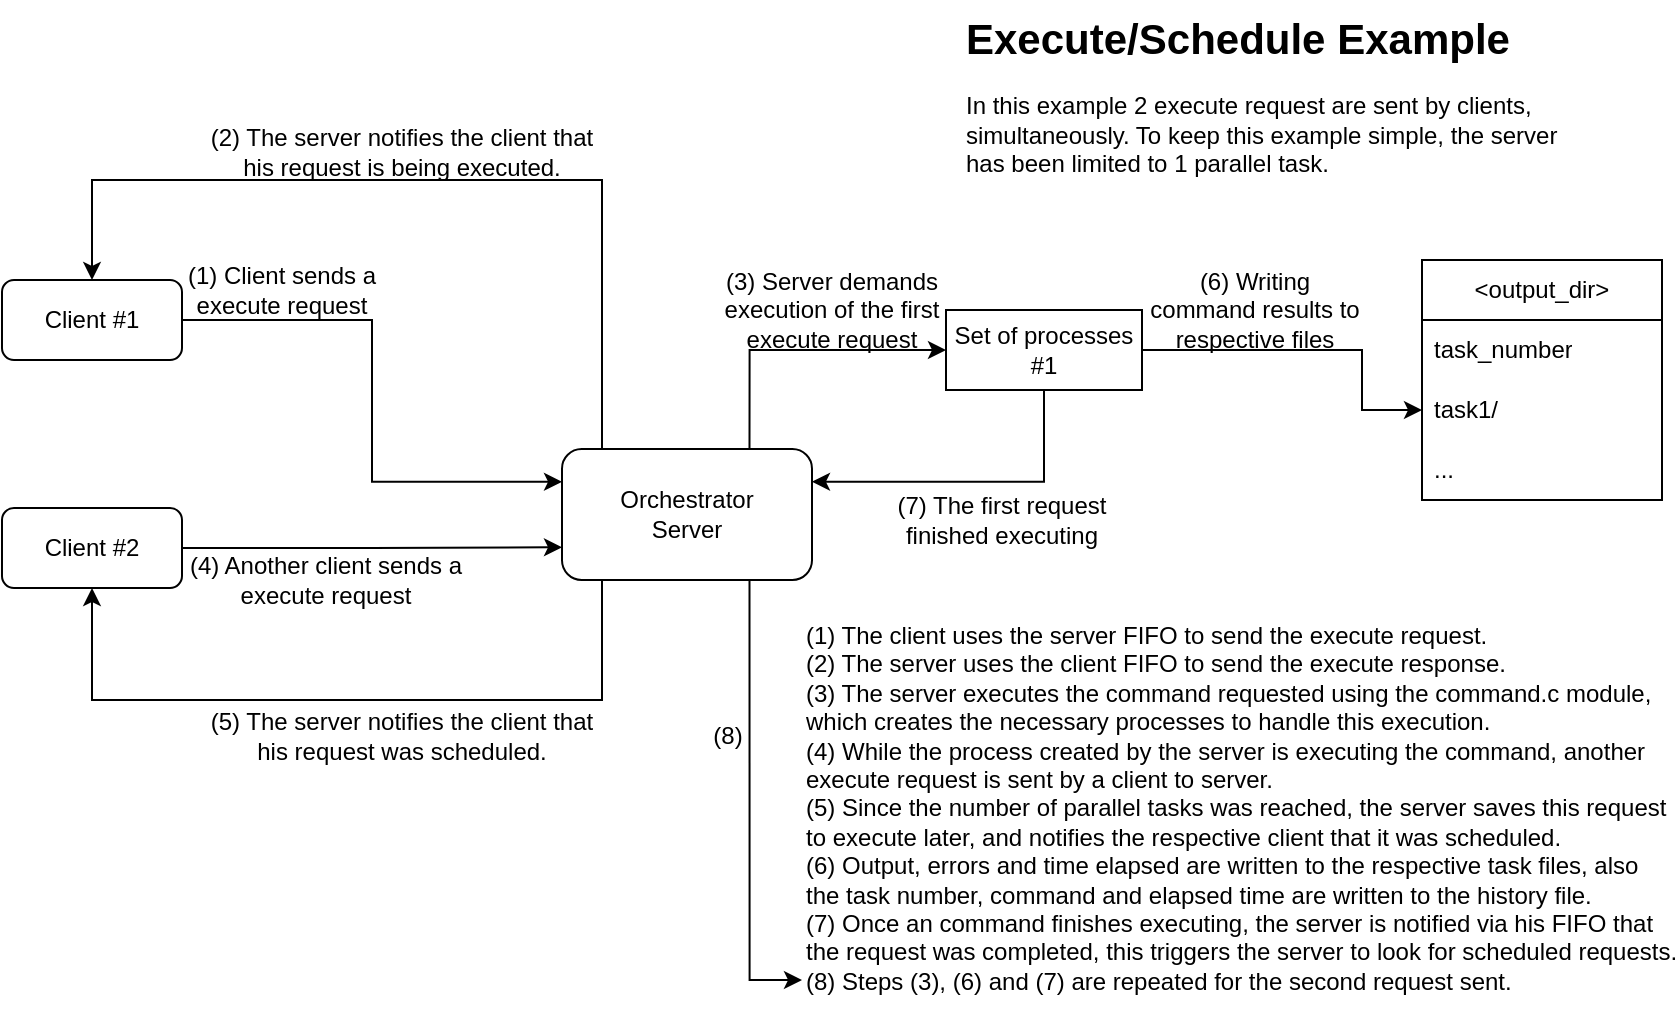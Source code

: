<mxfile version="24.3.1" type="device">
  <diagram name="Page-1" id="whHoUh4HutGnMUqi3Y0A">
    <mxGraphModel dx="880" dy="524" grid="1" gridSize="10" guides="1" tooltips="1" connect="1" arrows="1" fold="1" page="1" pageScale="1" pageWidth="850" pageHeight="1100" math="0" shadow="0">
      <root>
        <mxCell id="0" />
        <mxCell id="1" parent="0" />
        <mxCell id="OTiAG1ZagbwWr7k3xQRL-14" style="edgeStyle=orthogonalEdgeStyle;rounded=0;orthogonalLoop=1;jettySize=auto;html=1;exitX=1;exitY=0.5;exitDx=0;exitDy=0;entryX=0;entryY=0.75;entryDx=0;entryDy=0;" edge="1" parent="1" source="OTiAG1ZagbwWr7k3xQRL-2" target="OTiAG1ZagbwWr7k3xQRL-16">
          <mxGeometry relative="1" as="geometry">
            <mxPoint x="370" y="334.022" as="targetPoint" />
          </mxGeometry>
        </mxCell>
        <mxCell id="OTiAG1ZagbwWr7k3xQRL-2" value="Client #2" style="rounded=1;whiteSpace=wrap;html=1;" vertex="1" parent="1">
          <mxGeometry x="60" y="324" width="90" height="40" as="geometry" />
        </mxCell>
        <mxCell id="OTiAG1ZagbwWr7k3xQRL-4" style="edgeStyle=orthogonalEdgeStyle;rounded=0;orthogonalLoop=1;jettySize=auto;html=1;exitX=1;exitY=0.5;exitDx=0;exitDy=0;entryX=0;entryY=0.25;entryDx=0;entryDy=0;" edge="1" parent="1" source="OTiAG1ZagbwWr7k3xQRL-3" target="OTiAG1ZagbwWr7k3xQRL-16">
          <mxGeometry relative="1" as="geometry">
            <mxPoint x="370" y="307.25" as="targetPoint" />
          </mxGeometry>
        </mxCell>
        <mxCell id="OTiAG1ZagbwWr7k3xQRL-3" value="Client #1" style="rounded=1;whiteSpace=wrap;html=1;" vertex="1" parent="1">
          <mxGeometry x="60" y="210" width="90" height="40" as="geometry" />
        </mxCell>
        <mxCell id="OTiAG1ZagbwWr7k3xQRL-6" value="(1) Client sends a execute request" style="text;html=1;align=center;verticalAlign=middle;whiteSpace=wrap;rounded=0;" vertex="1" parent="1">
          <mxGeometry x="130" y="200" width="140" height="30" as="geometry" />
        </mxCell>
        <mxCell id="OTiAG1ZagbwWr7k3xQRL-9" value="&amp;lt;output_dir&amp;gt;" style="swimlane;fontStyle=0;childLayout=stackLayout;horizontal=1;startSize=30;horizontalStack=0;resizeParent=1;resizeParentMax=0;resizeLast=0;collapsible=1;marginBottom=0;whiteSpace=wrap;html=1;" vertex="1" parent="1">
          <mxGeometry x="770" y="200" width="120" height="120" as="geometry" />
        </mxCell>
        <mxCell id="OTiAG1ZagbwWr7k3xQRL-10" value="task_number" style="text;strokeColor=none;fillColor=none;align=left;verticalAlign=middle;spacingLeft=4;spacingRight=4;overflow=hidden;points=[[0,0.5],[1,0.5]];portConstraint=eastwest;rotatable=0;whiteSpace=wrap;html=1;" vertex="1" parent="OTiAG1ZagbwWr7k3xQRL-9">
          <mxGeometry y="30" width="120" height="30" as="geometry" />
        </mxCell>
        <mxCell id="OTiAG1ZagbwWr7k3xQRL-11" value="task1/" style="text;strokeColor=none;fillColor=none;align=left;verticalAlign=middle;spacingLeft=4;spacingRight=4;overflow=hidden;points=[[0,0.5],[1,0.5]];portConstraint=eastwest;rotatable=0;whiteSpace=wrap;html=1;" vertex="1" parent="OTiAG1ZagbwWr7k3xQRL-9">
          <mxGeometry y="60" width="120" height="30" as="geometry" />
        </mxCell>
        <mxCell id="OTiAG1ZagbwWr7k3xQRL-13" value="..." style="text;strokeColor=none;fillColor=none;align=left;verticalAlign=middle;spacingLeft=4;spacingRight=4;overflow=hidden;points=[[0,0.5],[1,0.5]];portConstraint=eastwest;rotatable=0;whiteSpace=wrap;html=1;" vertex="1" parent="OTiAG1ZagbwWr7k3xQRL-9">
          <mxGeometry y="90" width="120" height="30" as="geometry" />
        </mxCell>
        <mxCell id="OTiAG1ZagbwWr7k3xQRL-22" style="edgeStyle=orthogonalEdgeStyle;rounded=0;orthogonalLoop=1;jettySize=auto;html=1;entryX=0.5;entryY=0;entryDx=0;entryDy=0;" edge="1" parent="1" source="OTiAG1ZagbwWr7k3xQRL-16" target="OTiAG1ZagbwWr7k3xQRL-3">
          <mxGeometry relative="1" as="geometry">
            <Array as="points">
              <mxPoint x="360" y="160" />
              <mxPoint x="105" y="160" />
            </Array>
          </mxGeometry>
        </mxCell>
        <mxCell id="OTiAG1ZagbwWr7k3xQRL-25" style="edgeStyle=orthogonalEdgeStyle;rounded=0;orthogonalLoop=1;jettySize=auto;html=1;exitX=0.25;exitY=1;exitDx=0;exitDy=0;entryX=0.5;entryY=1;entryDx=0;entryDy=0;" edge="1" parent="1" source="OTiAG1ZagbwWr7k3xQRL-16" target="OTiAG1ZagbwWr7k3xQRL-2">
          <mxGeometry relative="1" as="geometry">
            <Array as="points">
              <mxPoint x="360" y="360" />
              <mxPoint x="360" y="420" />
              <mxPoint x="105" y="420" />
            </Array>
          </mxGeometry>
        </mxCell>
        <mxCell id="OTiAG1ZagbwWr7k3xQRL-30" style="edgeStyle=orthogonalEdgeStyle;rounded=0;orthogonalLoop=1;jettySize=auto;html=1;exitX=0.75;exitY=0;exitDx=0;exitDy=0;entryX=0;entryY=0.5;entryDx=0;entryDy=0;" edge="1" parent="1" source="OTiAG1ZagbwWr7k3xQRL-16" target="OTiAG1ZagbwWr7k3xQRL-29">
          <mxGeometry relative="1" as="geometry" />
        </mxCell>
        <mxCell id="OTiAG1ZagbwWr7k3xQRL-37" style="edgeStyle=orthogonalEdgeStyle;rounded=0;orthogonalLoop=1;jettySize=auto;html=1;exitX=0.75;exitY=1;exitDx=0;exitDy=0;" edge="1" parent="1" source="OTiAG1ZagbwWr7k3xQRL-16">
          <mxGeometry relative="1" as="geometry">
            <mxPoint x="460" y="560" as="targetPoint" />
            <Array as="points">
              <mxPoint x="434" y="560" />
            </Array>
          </mxGeometry>
        </mxCell>
        <mxCell id="OTiAG1ZagbwWr7k3xQRL-16" value="Orchestrator&lt;br&gt;Server" style="rounded=1;whiteSpace=wrap;html=1;" vertex="1" parent="1">
          <mxGeometry x="340" y="294.5" width="125" height="65.5" as="geometry" />
        </mxCell>
        <mxCell id="OTiAG1ZagbwWr7k3xQRL-18" value="&lt;h1 style=&quot;margin-top: 0px; font-size: 21px;&quot;&gt;Execute/Schedule Example&lt;br&gt;&lt;/h1&gt;&lt;p&gt;In this example 2 execute request are sent by clients, &lt;span class=&quot;yKMVIe&quot; aria-level=&quot;1&quot; role=&quot;heading&quot;&gt;simultaneously&lt;/span&gt;. To keep this example simple, the server has been limited to 1 parallel task.&lt;br&gt;&lt;/p&gt;" style="text;html=1;whiteSpace=wrap;overflow=hidden;rounded=0;" vertex="1" parent="1">
          <mxGeometry x="540" y="70" width="300" height="120" as="geometry" />
        </mxCell>
        <mxCell id="OTiAG1ZagbwWr7k3xQRL-19" value="(2) The server notifies the client&amp;nbsp;that his request is being executed." style="text;html=1;align=center;verticalAlign=middle;whiteSpace=wrap;rounded=0;" vertex="1" parent="1">
          <mxGeometry x="160" y="131" width="200" height="30" as="geometry" />
        </mxCell>
        <mxCell id="OTiAG1ZagbwWr7k3xQRL-23" value="&lt;div&gt;(1) The client uses the server FIFO to send the execute request.&lt;/div&gt;&lt;div&gt;(2) The server uses the client FIFO to send the execute response.&lt;br&gt;&lt;/div&gt;&lt;div&gt;(3) The server executes the command requested using the command.c module, which creates the necessary processes to handle this execution.&lt;/div&gt;&lt;div&gt;(4) While the process created by the server is executing the command, another execute request is sent by a client to server.&lt;br&gt;&lt;/div&gt;&lt;div&gt;(5) Since the number of parallel tasks was reached, the server saves this request to execute later, and notifies the respective client that it was scheduled.&lt;br&gt;&lt;/div&gt;&lt;div&gt;(6) Output, errors and time elapsed are written to the respective task files, also the task number, command and elapsed time are written to the history file.&lt;br&gt;&lt;/div&gt;&lt;div&gt;(7) Once an command finishes executing, the server is notified via his FIFO that the request was completed, this triggers the server to look for scheduled requests.&lt;/div&gt;&lt;div&gt;(8) Steps (3), (6) and (7) are repeated for the second request sent.&lt;br&gt;&lt;/div&gt;" style="text;html=1;whiteSpace=wrap;overflow=hidden;rounded=0;" vertex="1" parent="1">
          <mxGeometry x="460" y="374" width="437.75" height="200" as="geometry" />
        </mxCell>
        <mxCell id="OTiAG1ZagbwWr7k3xQRL-24" value="(4) Another client sends a execute request" style="text;html=1;align=center;verticalAlign=middle;whiteSpace=wrap;rounded=0;" vertex="1" parent="1">
          <mxGeometry x="152" y="345" width="140" height="30" as="geometry" />
        </mxCell>
        <mxCell id="OTiAG1ZagbwWr7k3xQRL-27" value="(5) The server notifies the client&amp;nbsp;that his request was scheduled." style="text;html=1;align=center;verticalAlign=middle;whiteSpace=wrap;rounded=0;" vertex="1" parent="1">
          <mxGeometry x="160" y="423" width="200" height="30" as="geometry" />
        </mxCell>
        <mxCell id="OTiAG1ZagbwWr7k3xQRL-32" style="edgeStyle=orthogonalEdgeStyle;rounded=0;orthogonalLoop=1;jettySize=auto;html=1;exitX=0.5;exitY=1;exitDx=0;exitDy=0;entryX=1;entryY=0.25;entryDx=0;entryDy=0;" edge="1" parent="1" source="OTiAG1ZagbwWr7k3xQRL-29" target="OTiAG1ZagbwWr7k3xQRL-16">
          <mxGeometry relative="1" as="geometry" />
        </mxCell>
        <mxCell id="OTiAG1ZagbwWr7k3xQRL-35" style="edgeStyle=orthogonalEdgeStyle;rounded=0;orthogonalLoop=1;jettySize=auto;html=1;exitX=1;exitY=0.5;exitDx=0;exitDy=0;entryX=0;entryY=0.5;entryDx=0;entryDy=0;" edge="1" parent="1" source="OTiAG1ZagbwWr7k3xQRL-29" target="OTiAG1ZagbwWr7k3xQRL-11">
          <mxGeometry relative="1" as="geometry">
            <Array as="points">
              <mxPoint x="740" y="245" />
              <mxPoint x="740" y="275" />
            </Array>
          </mxGeometry>
        </mxCell>
        <mxCell id="OTiAG1ZagbwWr7k3xQRL-29" value="Set of processes #1" style="rounded=0;whiteSpace=wrap;html=1;" vertex="1" parent="1">
          <mxGeometry x="532" y="225" width="98" height="40" as="geometry" />
        </mxCell>
        <mxCell id="OTiAG1ZagbwWr7k3xQRL-31" value="(3) Server demands execution of the first execute request" style="text;html=1;align=center;verticalAlign=middle;whiteSpace=wrap;rounded=0;" vertex="1" parent="1">
          <mxGeometry x="415" y="210" width="120" height="30" as="geometry" />
        </mxCell>
        <mxCell id="OTiAG1ZagbwWr7k3xQRL-33" value="(7) The first request finished executing" style="text;html=1;align=center;verticalAlign=middle;whiteSpace=wrap;rounded=0;" vertex="1" parent="1">
          <mxGeometry x="500" y="315" width="120" height="30" as="geometry" />
        </mxCell>
        <mxCell id="OTiAG1ZagbwWr7k3xQRL-36" value="(6) Writing command results to respective files" style="text;html=1;align=center;verticalAlign=middle;whiteSpace=wrap;rounded=0;" vertex="1" parent="1">
          <mxGeometry x="630" y="210" width="113" height="30" as="geometry" />
        </mxCell>
        <mxCell id="OTiAG1ZagbwWr7k3xQRL-38" value="(8)" style="text;html=1;align=center;verticalAlign=middle;whiteSpace=wrap;rounded=0;" vertex="1" parent="1">
          <mxGeometry x="393" y="423" width="60" height="30" as="geometry" />
        </mxCell>
      </root>
    </mxGraphModel>
  </diagram>
</mxfile>
